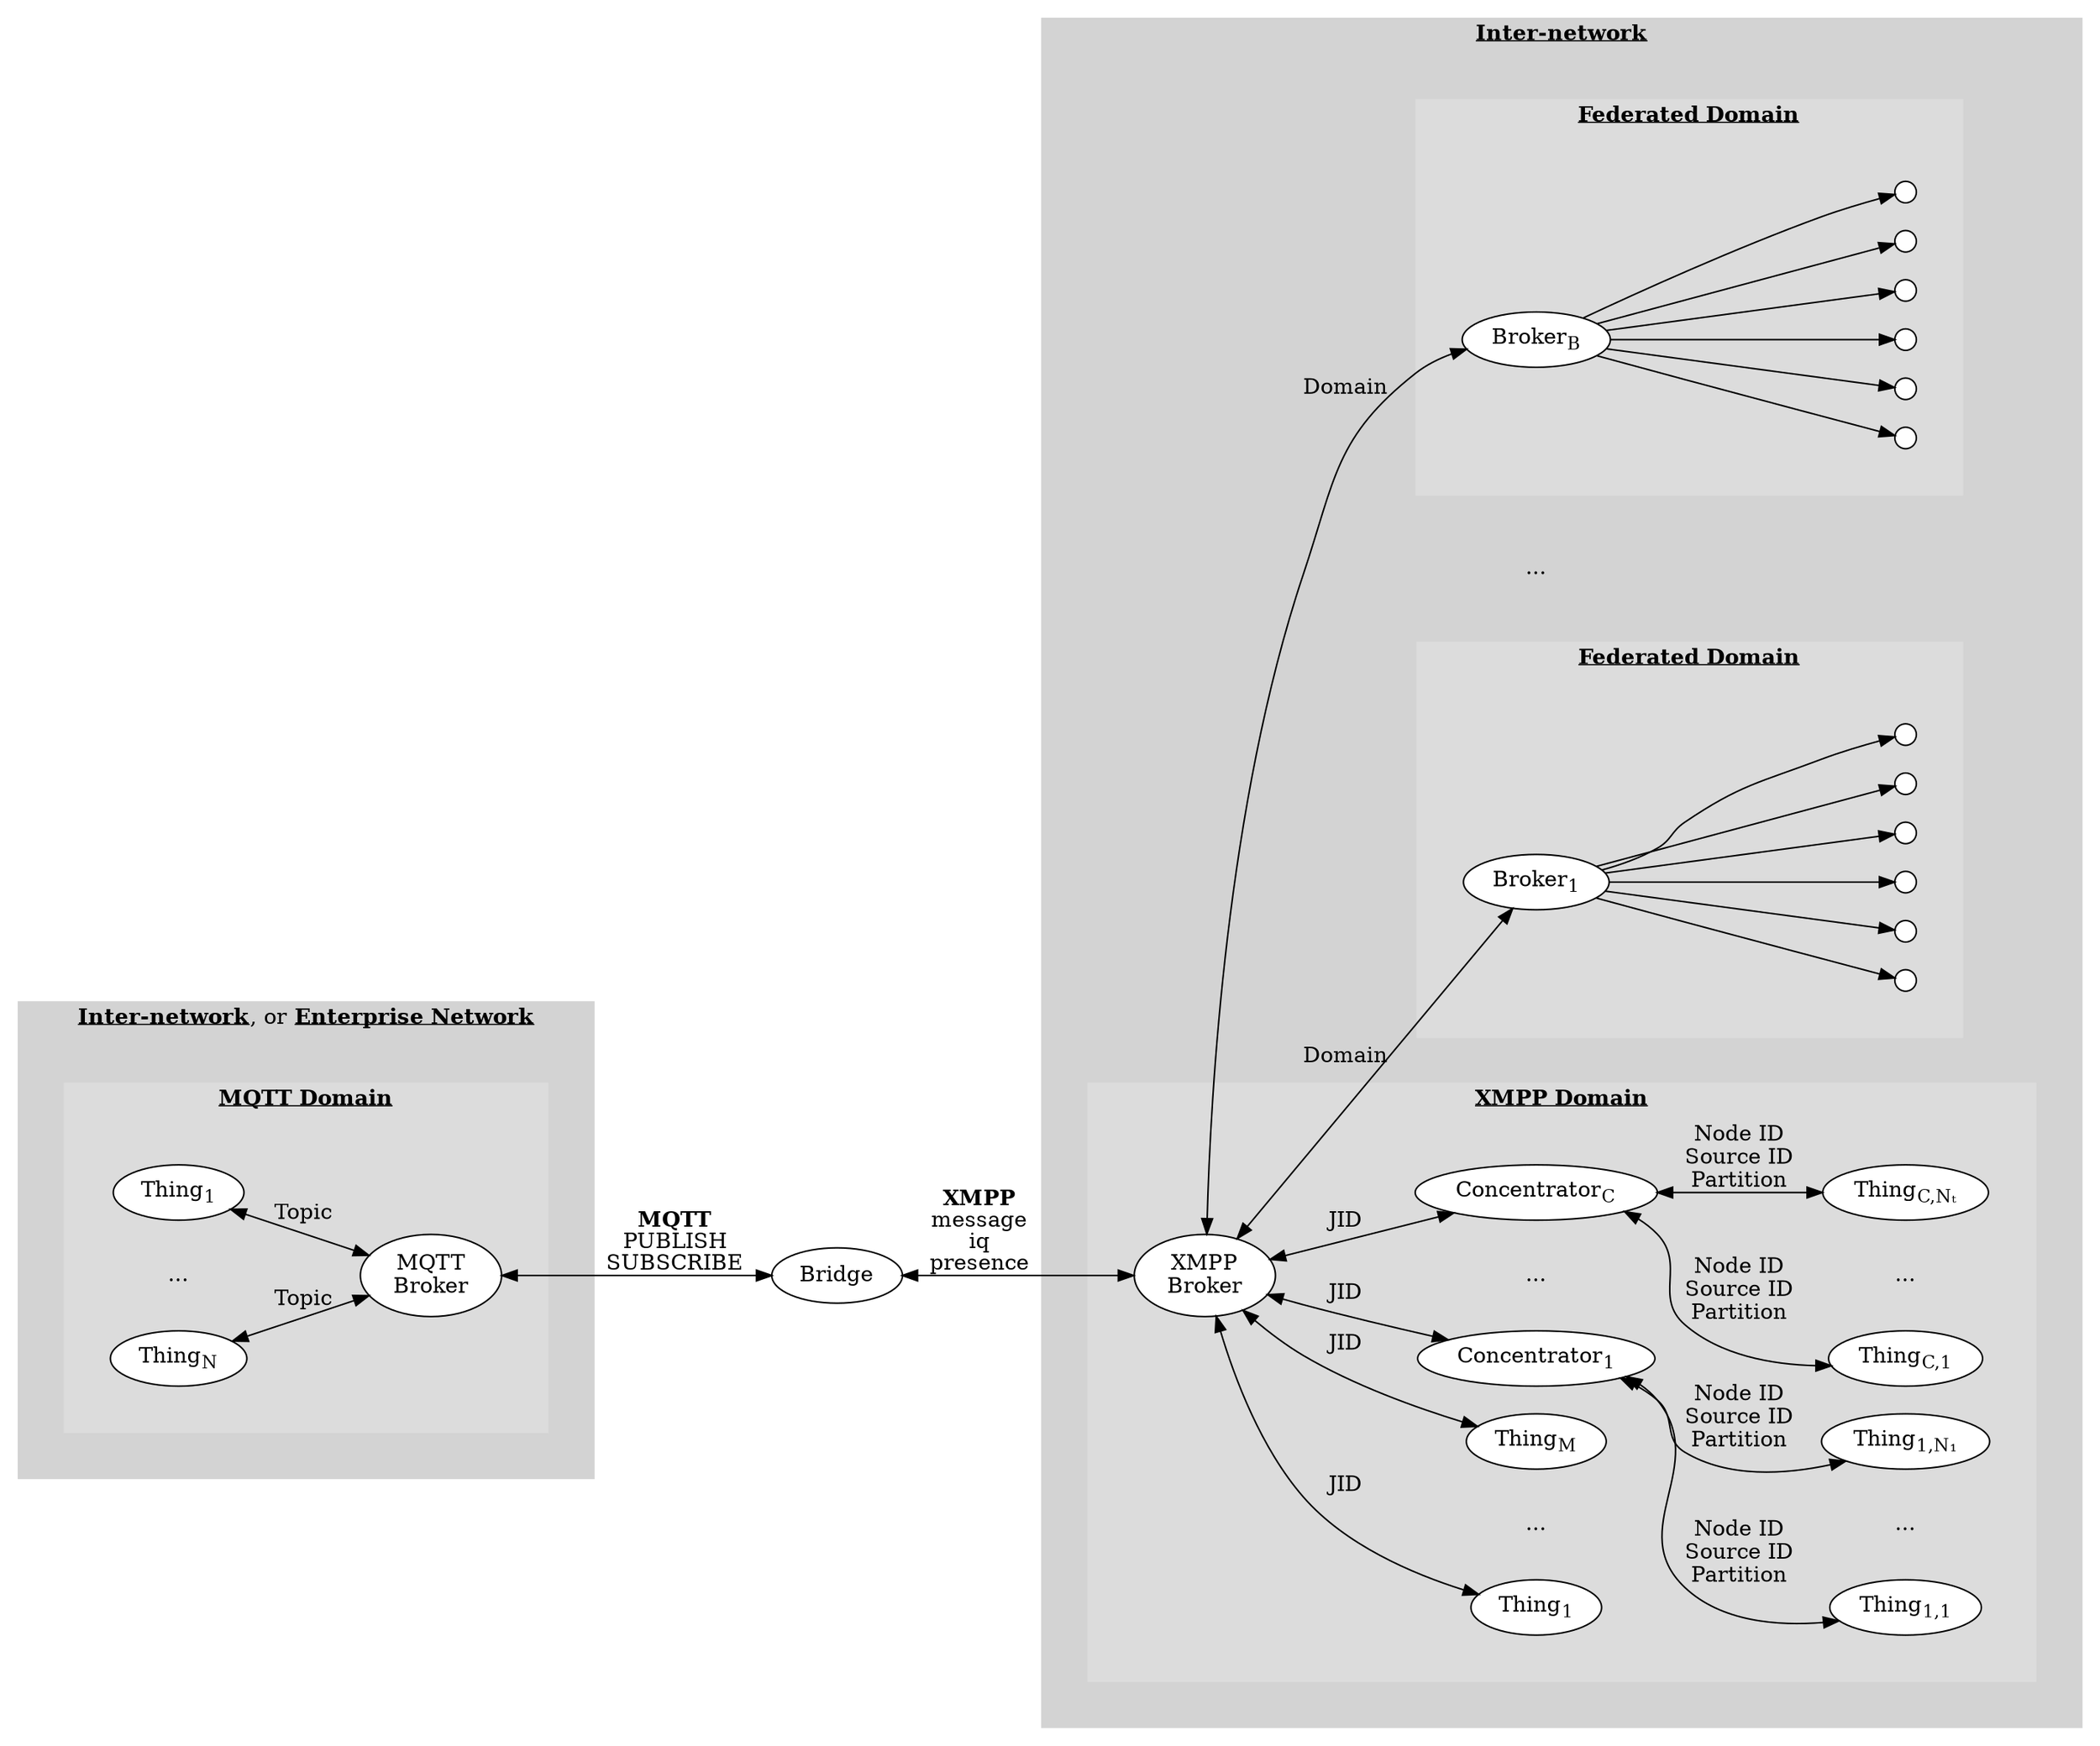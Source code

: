 digraph G 
{
	rankdir=LR

	node [style=filled, fillcolor=white];

	MQTT [label="MQTT\nBroker"]
	XMPP [label="XMPP\nBroker"]
	MD1  [label=<Thing<sub>1</sub>>]
	MD2  [label="...", shape=none, style=solid]
	MD3  [label=<Thing<sub>N</sub>>]
	XD1  [label=<Thing<sub>1</sub>>]
	XD2  [label="...", shape=none, style=solid]
	XD3  [label=<Thing<sub>M</sub>>]
	XC1  [label=<Concentrator<sub>1</sub>>]
	XC2  [label="...", shape=none, style=solid]
	XC3  [label=<Concentrator<sub>C</sub>>]
	CD11 [label=<Thing<sub>1,1</sub>>]
	CD12 [label="...", shape=none, style=solid]
	CD13 [label=<Thing<sub>1,N₁</sub>>]
	CDC1 [label=<Thing<sub>C,1</sub>>]
	CDC2 [label="...", shape=none, style=solid]
	CDC3 [label=<Thing<sub>C,Nₜ</sub>>]
	XB1  [label=<Broker<sub>1</sub>>]
	XB2  [label="...", shape=none, style=solid]
	XB3  [label=<Broker<sub>B</sub>>]

	N1   [label="", width=0.2, height=0.2]
	N2   [label="", width=0.2, height=0.2]
	N3   [label="", width=0.2, height=0.2]
	N4   [label="", width=0.2, height=0.2]
	N5   [label="", width=0.2, height=0.2]
	N6   [label="", width=0.2, height=0.2]

	M1   [label="", width=0.2, height=0.2]
	M2   [label="", width=0.2, height=0.2]
	M3   [label="", width=0.2, height=0.2]
	M4   [label="", width=0.2, height=0.2]
	M5   [label="", width=0.2, height=0.2]
	M6   [label="", width=0.2, height=0.2]

	subgraph cluster_0
	{
		style=filled;
		color=lightgrey;
		node [style=filled, color=white];
		label = <<B><U>Inter-network</U></B>, or <B><U>Enterprise Network</U></B>>;
		margin=30;

		subgraph cluster_1
		{
			style=filled;
			color="#DCDCDC";
			label = <<B><U>MQTT Domain</U></B>>;
			margin=30;

			MD1 -> MQTT [dir=both, label=Topic]
			MD2 -> MQTT [style=invis]
			MD3 -> MQTT [dir=both, label=Topic]
		}
	}

	MQTT -> Bridge [dir=both, label=<<B>MQTT</B><BR/>PUBLISH<BR/>SUBSCRIBE>]
	Bridge -> XMPP [dir=both, label=<<B>XMPP</B><BR/>message<BR/>iq<BR/>presence>]

	subgraph cluster_2
	{
		style=filled;
		color=lightgrey;
		node [style=filled, color=white];
		label = <<B><U>Inter-network</U></B>>;
		margin=30;

		subgraph cluster_3
		{
			style=filled;
			color="#DCDCDC";
			node [style=filled, color=white];
			label = <<B><U>XMPP Domain</U></B>>;
			margin=30;

			XMPP -> XD1 [dir=both, label=JID]
			XMPP -> XD2 [style=invis]
			XMPP -> XD3 [dir=both, label=JID]
			XMPP -> XC1 [dir=both, label=JID]
			XMPP -> XC2 [style=invis]
			XMPP -> XC3 [dir=both, label=JID]
			XC1 -> CD11 [dir=both, label="Node ID\nSource ID\nPartition"]
			XC1 -> CD12 [style=invis]
			XC1 -> CD13 [dir=both, label="Node ID\nSource ID\nPartition"]
			XC3 -> CDC1 [dir=both, label="Node ID\nSource ID\nPartition"]
			XC3 -> CDC2 [style=invis]
			XC3 -> CDC3 [dir=both, label="Node ID\nSource ID\nPartition"]
		}

		subgraph cluster_4
		{
			style=filled;
			color="#DCDCDC";
			node [style=filled, color=white];
			label = <<B><U>Federated Domain</U></B>>;
			margin=30;

			XMPP -> XB1 [dir=both, label=Domain]

			XB1 -> N1
			XB1 -> N2
			XB1 -> N3
			XB1 -> N4
			XB1 -> N5
			XB1 -> N6
		}

		XMPP -> XB2 [style=invis]

		subgraph cluster_5
		{
			style=filled;
			color="#DCDCDC";
			node [style=filled, color=white];
			label = <<B><U>Federated Domain</U></B>>;
			margin=30;

			XMPP -> XB3 [dir=both, label=Domain]

			XB3 -> M1
			XB3 -> M2
			XB3 -> M3
			XB3 -> M4
			XB3 -> M5
			XB3 -> M6
		}
	}
}